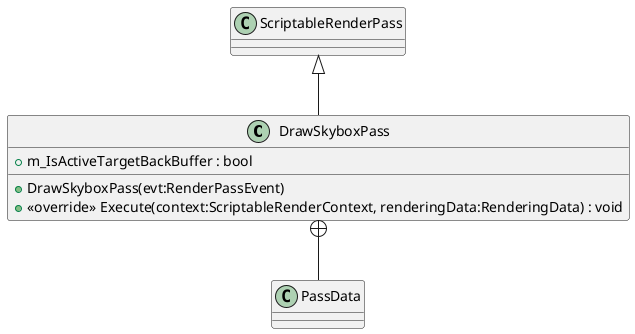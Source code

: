 @startuml
class DrawSkyboxPass {
    + m_IsActiveTargetBackBuffer : bool
    + DrawSkyboxPass(evt:RenderPassEvent)
    + <<override>> Execute(context:ScriptableRenderContext, renderingData:RenderingData) : void
}
class PassData {
}
ScriptableRenderPass <|-- DrawSkyboxPass
DrawSkyboxPass +-- PassData
@enduml
